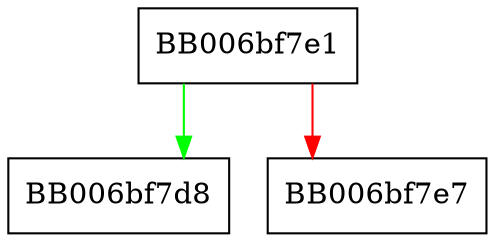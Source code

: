 digraph FUN_006bf7e1 {
  node [shape="box"];
  graph [splines=ortho];
  BB006bf7e1 -> BB006bf7d8 [color="green"];
  BB006bf7e1 -> BB006bf7e7 [color="red"];
}